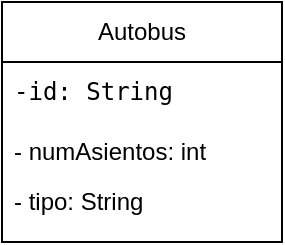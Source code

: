 <mxfile version="24.8.0">
  <diagram name="Página-1" id="h3hDnLSFzThfHuixJ3bX">
    <mxGraphModel dx="442" dy="251" grid="1" gridSize="10" guides="1" tooltips="1" connect="1" arrows="1" fold="1" page="1" pageScale="1" pageWidth="827" pageHeight="1169" math="0" shadow="0">
      <root>
        <mxCell id="0" />
        <mxCell id="1" parent="0" />
        <mxCell id="9cdbhtTxLFbu9rHnMhoV-1" value="Autobus" style="swimlane;fontStyle=0;childLayout=stackLayout;horizontal=1;startSize=30;horizontalStack=0;resizeParent=1;resizeParentMax=0;resizeLast=0;collapsible=1;marginBottom=0;whiteSpace=wrap;html=1;" vertex="1" parent="1">
          <mxGeometry x="340" y="190" width="140" height="120" as="geometry">
            <mxRectangle x="340" y="190" width="80" height="30" as="alternateBounds" />
          </mxGeometry>
        </mxCell>
        <mxCell id="9cdbhtTxLFbu9rHnMhoV-2" value="&lt;font face=&quot;monospace&quot;&gt;-id: String&lt;/font&gt;" style="text;strokeColor=none;fillColor=none;align=left;verticalAlign=middle;spacingLeft=4;spacingRight=4;overflow=hidden;points=[[0,0.5],[1,0.5]];portConstraint=eastwest;rotatable=0;whiteSpace=wrap;html=1;" vertex="1" parent="9cdbhtTxLFbu9rHnMhoV-1">
          <mxGeometry y="30" width="140" height="30" as="geometry" />
        </mxCell>
        <mxCell id="9cdbhtTxLFbu9rHnMhoV-3" value="- numAsientos: int" style="text;strokeColor=none;fillColor=none;align=left;verticalAlign=middle;spacingLeft=4;spacingRight=4;overflow=hidden;points=[[0,0.5],[1,0.5]];portConstraint=eastwest;rotatable=0;whiteSpace=wrap;html=1;" vertex="1" parent="9cdbhtTxLFbu9rHnMhoV-1">
          <mxGeometry y="60" width="140" height="30" as="geometry" />
        </mxCell>
        <mxCell id="9cdbhtTxLFbu9rHnMhoV-4" value="&lt;div&gt;- tipo: String&lt;/div&gt;&lt;div&gt;&lt;br&gt;&lt;/div&gt;" style="text;strokeColor=none;fillColor=none;align=left;verticalAlign=middle;spacingLeft=4;spacingRight=4;overflow=hidden;points=[[0,0.5],[1,0.5]];portConstraint=eastwest;rotatable=0;whiteSpace=wrap;html=1;" vertex="1" parent="9cdbhtTxLFbu9rHnMhoV-1">
          <mxGeometry y="90" width="140" height="30" as="geometry" />
        </mxCell>
      </root>
    </mxGraphModel>
  </diagram>
</mxfile>
